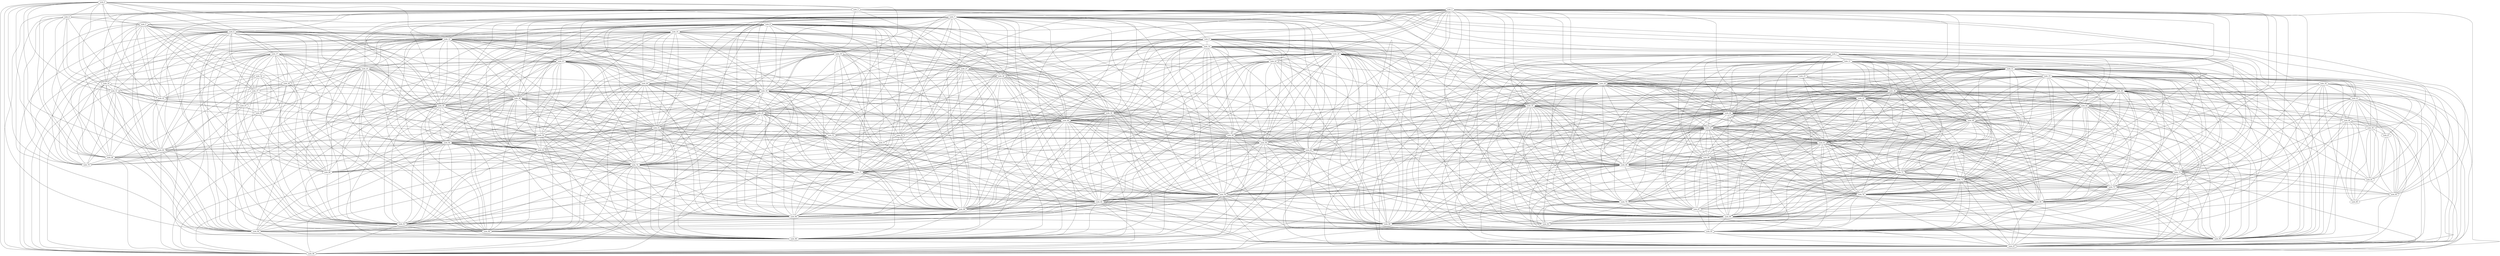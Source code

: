 graph gen_geografico_100 {
  nodo_0;
  nodo_1;
  nodo_2;
  nodo_3;
  nodo_4;
  nodo_5;
  nodo_6;
  nodo_7;
  nodo_8;
  nodo_9;
  nodo_10;
  nodo_11;
  nodo_12;
  nodo_13;
  nodo_14;
  nodo_15;
  nodo_16;
  nodo_17;
  nodo_18;
  nodo_19;
  nodo_20;
  nodo_21;
  nodo_22;
  nodo_23;
  nodo_24;
  nodo_25;
  nodo_26;
  nodo_27;
  nodo_28;
  nodo_29;
  nodo_30;
  nodo_31;
  nodo_32;
  nodo_33;
  nodo_34;
  nodo_35;
  nodo_36;
  nodo_37;
  nodo_38;
  nodo_39;
  nodo_40;
  nodo_41;
  nodo_42;
  nodo_43;
  nodo_44;
  nodo_45;
  nodo_46;
  nodo_47;
  nodo_48;
  nodo_49;
  nodo_50;
  nodo_51;
  nodo_52;
  nodo_53;
  nodo_54;
  nodo_55;
  nodo_56;
  nodo_57;
  nodo_58;
  nodo_59;
  nodo_60;
  nodo_61;
  nodo_62;
  nodo_63;
  nodo_64;
  nodo_65;
  nodo_66;
  nodo_67;
  nodo_68;
  nodo_69;
  nodo_70;
  nodo_71;
  nodo_72;
  nodo_73;
  nodo_74;
  nodo_75;
  nodo_76;
  nodo_77;
  nodo_78;
  nodo_79;
  nodo_80;
  nodo_81;
  nodo_82;
  nodo_83;
  nodo_84;
  nodo_85;
  nodo_86;
  nodo_87;
  nodo_88;
  nodo_89;
  nodo_90;
  nodo_91;
  nodo_92;
  nodo_93;
  nodo_94;
  nodo_95;
  nodo_96;
  nodo_97;
  nodo_98;
  nodo_99;
  nodo_27 -- nodo_55;
  nodo_27 -- nodo_59;
  nodo_27 -- nodo_58;
  nodo_27 -- nodo_57;
  nodo_84 -- nodo_89;
  nodo_49 -- nodo_81;
  nodo_84 -- nodo_87;
  nodo_27 -- nodo_51;
  nodo_49 -- nodo_83;
  nodo_49 -- nodo_84;
  nodo_49 -- nodo_85;
  nodo_8 -- nodo_58;
  nodo_8 -- nodo_59;
  nodo_39 -- nodo_46;
  nodo_84 -- nodo_95;
  nodo_8 -- nodo_56;
  nodo_8 -- nodo_57;
  nodo_84 -- nodo_93;
  nodo_15 -- nodo_75;
  nodo_15 -- nodo_76;
  nodo_8 -- nodo_51;
  nodo_15 -- nodo_71;
  nodo_15 -- nodo_72;
  nodo_15 -- nodo_73;
  nodo_72 -- nodo_99;
  nodo_8 -- nodo_54;
  nodo_8 -- nodo_55;
  nodo_50 -- nodo_83;
  nodo_72 -- nodo_97;
  nodo_50 -- nodo_81;
  nodo_72 -- nodo_95;
  nodo_49 -- nodo_75;
  nodo_27 -- nodo_65;
  nodo_50 -- nodo_85;
  nodo_49 -- nodo_72;
  nodo_15 -- nodo_89;
  nodo_17 -- nodo_25;
  nodo_37 -- nodo_96;
  nodo_17 -- nodo_21;
  nodo_8 -- nodo_62;
  nodo_15 -- nodo_83;
  nodo_15 -- nodo_84;
  nodo_25 -- nodo_98;
  nodo_25 -- nodo_96;
  nodo_49 -- nodo_67;
  nodo_62 -- nodo_80;
  nodo_15 -- nodo_49;
  nodo_25 -- nodo_91;
  nodo_62 -- nodo_74;
  nodo_62 -- nodo_77;
  nodo_15 -- nodo_52;
  nodo_27 -- nodo_29;
  nodo_37 -- nodo_80;
  nodo_27 -- nodo_28;
  nodo_8 -- nodo_77;
  nodo_8 -- nodo_74;
  nodo_8 -- nodo_91;
  nodo_62 -- nodo_91;
  nodo_49 -- nodo_50;
  nodo_84 -- nodo_97;
  nodo_62 -- nodo_86;
  nodo_15 -- nodo_69;
  nodo_62 -- nodo_88;
  nodo_15 -- nodo_63;
  nodo_15 -- nodo_66;
  nodo_15 -- nodo_61;
  nodo_8 -- nodo_82;
  nodo_27 -- nodo_39;
  nodo_8 -- nodo_88;
  nodo_37 -- nodo_70;
  nodo_8 -- nodo_86;
  nodo_74 -- nodo_86;
  nodo_74 -- nodo_88;
  nodo_25 -- nodo_74;
  nodo_52 -- nodo_59;
  nodo_52 -- nodo_58;
  nodo_13 -- nodo_97;
  nodo_62 -- nodo_96;
  nodo_13 -- nodo_95;
  nodo_62 -- nodo_98;
  nodo_15 -- nodo_30;
  nodo_15 -- nodo_33;
  nodo_74 -- nodo_91;
  nodo_8 -- nodo_98;
  nodo_13 -- nodo_93;
  nodo_37 -- nodo_60;
  nodo_52 -- nodo_63;
  nodo_74 -- nodo_94;
  nodo_8 -- nodo_96;
  nodo_52 -- nodo_61;
  nodo_74 -- nodo_96;
  nodo_52 -- nodo_66;
  nodo_52 -- nodo_65;
  nodo_74 -- nodo_77;
  nodo_74 -- nodo_78;
  nodo_52 -- nodo_69;
  nodo_25 -- nodo_80;
  nodo_15 -- nodo_48;
  nodo_37 -- nodo_54;
  nodo_15 -- nodo_41;
  nodo_15 -- nodo_42;
  nodo_15 -- nodo_44;
  nodo_74 -- nodo_80;
  nodo_74 -- nodo_82;
  nodo_96 -- nodo_98;
  nodo_52 -- nodo_73;
  nodo_52 -- nodo_72;
  nodo_52 -- nodo_71;
  nodo_52 -- nodo_78;
  nodo_25 -- nodo_54;
  nodo_25 -- nodo_51;
  nodo_52 -- nodo_76;
  nodo_47 -- nodo_80;
  nodo_52 -- nodo_75;
  nodo_25 -- nodo_56;
  nodo_52 -- nodo_79;
  nodo_37 -- nodo_38;
  nodo_13 -- nodo_69;
  nodo_86 -- nodo_88;
  nodo_13 -- nodo_75;
  nodo_13 -- nodo_73;
  nodo_13 -- nodo_72;
  nodo_37 -- nodo_43;
  nodo_86 -- nodo_91;
  nodo_13 -- nodo_76;
  nodo_37 -- nodo_47;
  nodo_86 -- nodo_90;
  nodo_13 -- nodo_71;
  nodo_52 -- nodo_84;
  nodo_52 -- nodo_82;
  nodo_52 -- nodo_89;
  nodo_74 -- nodo_98;
  nodo_25 -- nodo_62;
  nodo_47 -- nodo_70;
  nodo_52 -- nodo_87;
  nodo_74 -- nodo_99;
  nodo_1 -- nodo_13;
  nodo_64 -- nodo_70;
  nodo_25 -- nodo_60;
  nodo_64 -- nodo_74;
  nodo_15 -- nodo_18;
  nodo_15 -- nodo_24;
  nodo_64 -- nodo_68;
  nodo_13 -- nodo_84;
  nodo_15 -- nodo_26;
  nodo_13 -- nodo_89;
  nodo_13 -- nodo_87;
  nodo_1 -- nodo_11;
  nodo_52 -- nodo_90;
  nodo_35 -- nodo_90;
  nodo_52 -- nodo_95;
  nodo_35 -- nodo_92;
  nodo_35 -- nodo_93;
  nodo_52 -- nodo_93;
  nodo_30 -- nodo_69;
  nodo_69 -- nodo_93;
  nodo_29 -- nodo_77;
  nodo_30 -- nodo_65;
  nodo_1 -- nodo_24;
  nodo_30 -- nodo_66;
  nodo_69 -- nodo_90;
  nodo_69 -- nodo_99;
  nodo_42 -- nodo_52;
  nodo_42 -- nodo_53;
  nodo_29 -- nodo_74;
  nodo_69 -- nodo_97;
  nodo_19 -- nodo_39;
  nodo_42 -- nodo_48;
  nodo_42 -- nodo_49;
  nodo_42 -- nodo_44;
  nodo_1 -- nodo_23;
  nodo_30 -- nodo_71;
  nodo_17 -- nodo_96;
  nodo_30 -- nodo_73;
  nodo_17 -- nodo_91;
  nodo_29 -- nodo_88;
  nodo_1 -- nodo_35;
  nodo_20 -- nodo_30;
  nodo_29 -- nodo_86;
  nodo_20 -- nodo_28;
  nodo_20 -- nodo_24;
  nodo_40 -- nodo_96;
  nodo_20 -- nodo_22;
  nodo_40 -- nodo_98;
  nodo_40 -- nodo_99;
  nodo_30 -- nodo_61;
  nodo_59 -- nodo_69;
  nodo_1 -- nodo_33;
  nodo_30 -- nodo_63;
  nodo_1 -- nodo_30;
  nodo_59 -- nodo_65;
  nodo_29 -- nodo_57;
  nodo_29 -- nodo_56;
  nodo_29 -- nodo_55;
  nodo_30 -- nodo_48;
  nodo_1 -- nodo_48;
  nodo_30 -- nodo_42;
  nodo_30 -- nodo_44;
  nodo_82 -- nodo_88;
  nodo_40 -- nodo_94;
  nodo_82 -- nodo_89;
  nodo_29 -- nodo_54;
  nodo_82 -- nodo_86;
  nodo_29 -- nodo_51;
  nodo_40 -- nodo_91;
  nodo_82 -- nodo_91;
  nodo_82 -- nodo_90;
  nodo_82 -- nodo_93;
  nodo_1 -- nodo_44;
  nodo_30 -- nodo_52;
  nodo_59 -- nodo_78;
  nodo_59 -- nodo_77;
  nodo_17 -- nodo_70;
  nodo_30 -- nodo_35;
  nodo_30 -- nodo_33;
  nodo_40 -- nodo_82;
  nodo_60 -- nodo_70;
  nodo_29 -- nodo_62;
  nodo_40 -- nodo_80;
  nodo_19 -- nodo_28;
  nodo_40 -- nodo_78;
  nodo_19 -- nodo_27;
  nodo_39 -- nodo_98;
  nodo_19 -- nodo_29;
  nodo_59 -- nodo_82;
  nodo_40 -- nodo_74;
  nodo_40 -- nodo_77;
  nodo_39 -- nodo_90;
  nodo_59 -- nodo_89;
  nodo_19 -- nodo_21;
  nodo_17 -- nodo_80;
  nodo_59 -- nodo_88;
  nodo_59 -- nodo_86;
  nodo_27 -- nodo_98;
  nodo_29 -- nodo_34;
  nodo_29 -- nodo_39;
  nodo_29 -- nodo_38;
  nodo_60 -- nodo_80;
  nodo_40 -- nodo_68;
  nodo_39 -- nodo_88;
  nodo_59 -- nodo_93;
  nodo_17 -- nodo_54;
  nodo_59 -- nodo_90;
  nodo_40 -- nodo_64;
  nodo_17 -- nodo_56;
  nodo_1 -- nodo_66;
  nodo_39 -- nodo_82;
  nodo_1 -- nodo_63;
  nodo_59 -- nodo_98;
  nodo_39 -- nodo_86;
  nodo_1 -- nodo_79;
  nodo_82 -- nodo_99;
  nodo_3 -- nodo_16;
  nodo_82 -- nodo_98;
  nodo_40 -- nodo_62;
  nodo_82 -- nodo_94;
  nodo_82 -- nodo_97;
  nodo_39 -- nodo_78;
  nodo_40 -- nodo_56;
  nodo_39 -- nodo_77;
  nodo_40 -- nodo_53;
  nodo_40 -- nodo_54;
  nodo_17 -- nodo_68;
  nodo_1 -- nodo_76;
  nodo_17 -- nodo_64;
  nodo_39 -- nodo_74;
  nodo_1 -- nodo_73;
  nodo_1 -- nodo_71;
  nodo_17 -- nodo_60;
  nodo_50 -- nodo_53;
  nodo_72 -- nodo_83;
  nodo_27 -- nodo_77;
  nodo_72 -- nodo_81;
  nodo_3 -- nodo_26;
  nodo_40 -- nodo_51;
  nodo_17 -- nodo_36;
  nodo_40 -- nodo_45;
  nodo_17 -- nodo_37;
  nodo_40 -- nodo_46;
  nodo_17 -- nodo_38;
  nodo_39 -- nodo_65;
  nodo_60 -- nodo_96;
  nodo_17 -- nodo_32;
  nodo_15 -- nodo_97;
  nodo_1 -- nodo_89;
  nodo_15 -- nodo_93;
  nodo_1 -- nodo_87;
  nodo_72 -- nodo_78;
  nodo_15 -- nodo_95;
  nodo_17 -- nodo_31;
  nodo_72 -- nodo_76;
  nodo_1 -- nodo_84;
  nodo_72 -- nodo_75;
  nodo_72 -- nodo_73;
  nodo_49 -- nodo_97;
  nodo_72 -- nodo_94;
  nodo_27 -- nodo_88;
  nodo_72 -- nodo_93;
  nodo_27 -- nodo_86;
  nodo_50 -- nodo_67;
  nodo_49 -- nodo_95;
  nodo_1 -- nodo_92;
  nodo_17 -- nodo_47;
  nodo_3 -- nodo_31;
  nodo_39 -- nodo_55;
  nodo_17 -- nodo_43;
  nodo_39 -- nodo_58;
  nodo_39 -- nodo_59;
  nodo_94 -- nodo_99;
  nodo_17 -- nodo_40;
  nodo_1 -- nodo_95;
  nodo_50 -- nodo_72;
  nodo_94 -- nodo_97;
  nodo_39 -- nodo_51;
  nodo_72 -- nodo_84;
  nodo_21 -- nodo_74;
  nodo_11 -- nodo_23;
  nodo_11 -- nodo_24;
  nodo_3 -- nodo_40;
  nodo_3 -- nodo_41;
  nodo_3 -- nodo_42;
  nodo_3 -- nodo_45;
  nodo_11 -- nodo_33;
  nodo_11 -- nodo_30;
  nodo_33 -- nodo_66;
  nodo_33 -- nodo_63;
  nodo_33 -- nodo_61;
  nodo_21 -- nodo_80;
  nodo_33 -- nodo_48;
  nodo_67 -- nodo_81;
  nodo_89 -- nodo_90;
  nodo_21 -- nodo_86;
  nodo_89 -- nodo_92;
  nodo_67 -- nodo_85;
  nodo_89 -- nodo_93;
  nodo_67 -- nodo_83;
  nodo_89 -- nodo_95;
  nodo_89 -- nodo_97;
  nodo_7 -- nodo_8;
  nodo_7 -- nodo_9;
  nodo_3 -- nodo_53;
  nodo_11 -- nodo_44;
  nodo_11 -- nodo_42;
  nodo_21 -- nodo_77;
  nodo_33 -- nodo_52;
  nodo_3 -- nodo_50;
  nodo_21 -- nodo_51;
  nodo_33 -- nodo_35;
  nodo_21 -- nodo_54;
  nodo_31 -- nodo_99;
  nodo_3 -- nodo_64;
  nodo_3 -- nodo_68;
  nodo_3 -- nodo_69;
  nodo_33 -- nodo_44;
  nodo_21 -- nodo_45;
  nodo_21 -- nodo_46;
  nodo_33 -- nodo_42;
  nodo_79 -- nodo_89;
  nodo_79 -- nodo_87;
  nodo_21 -- nodo_62;
  nodo_5 -- nodo_17;
  nodo_11 -- nodo_15;
  nodo_11 -- nodo_13;
  nodo_43 -- nodo_70;
  nodo_5 -- nodo_12;
  nodo_3 -- nodo_78;
  nodo_5 -- nodo_16;
  nodo_43 -- nodo_68;
  nodo_90 -- nodo_93;
  nodo_21 -- nodo_56;
  nodo_31 -- nodo_94;
  nodo_3 -- nodo_72;
  nodo_43 -- nodo_64;
  nodo_43 -- nodo_60;
  nodo_80 -- nodo_91;
  nodo_21 -- nodo_25;
  nodo_3 -- nodo_81;
  nodo_3 -- nodo_83;
  nodo_21 -- nodo_29;
  nodo_21 -- nodo_40;
  nodo_31 -- nodo_68;
  nodo_5 -- nodo_6;
  nodo_5 -- nodo_32;
  nodo_5 -- nodo_31;
  nodo_3 -- nodo_97;
  nodo_3 -- nodo_99;
  nodo_5 -- nodo_36;
  nodo_79 -- nodo_92;
  nodo_79 -- nodo_93;
  nodo_43 -- nodo_47;
  nodo_79 -- nodo_90;
  nodo_5 -- nodo_37;
  nodo_57 -- nodo_88;
  nodo_21 -- nodo_34;
  nodo_21 -- nodo_36;
  nodo_31 -- nodo_70;
  nodo_21 -- nodo_38;
  nodo_57 -- nodo_86;
  nodo_3 -- nodo_94;
  nodo_69 -- nodo_71;
  nodo_69 -- nodo_72;
  nodo_69 -- nodo_78;
  nodo_69 -- nodo_73;
  nodo_69 -- nodo_75;
  nodo_69 -- nodo_76;
  nodo_5 -- nodo_43;
  nodo_5 -- nodo_47;
  nodo_41 -- nodo_97;
  nodo_41 -- nodo_99;
  nodo_18 -- nodo_85;
  nodo_31 -- nodo_64;
  nodo_18 -- nodo_81;
  nodo_18 -- nodo_83;
  nodo_5 -- nodo_40;
  nodo_69 -- nodo_82;
  nodo_31 -- nodo_45;
  nodo_31 -- nodo_43;
  nodo_80 -- nodo_96;
  nodo_69 -- nodo_89;
  nodo_41 -- nodo_95;
  nodo_69 -- nodo_84;
  nodo_18 -- nodo_95;
  nodo_31 -- nodo_53;
  nodo_53 -- nodo_68;
  nodo_25 -- nodo_32;
  nodo_47 -- nodo_60;
  nodo_25 -- nodo_36;
  nodo_53 -- nodo_69;
  nodo_13 -- nodo_48;
  nodo_47 -- nodo_64;
  nodo_23 -- nodo_92;
  nodo_5 -- nodo_64;
  nodo_13 -- nodo_52;
  nodo_35 -- nodo_84;
  nodo_35 -- nodo_87;
  nodo_5 -- nodo_68;
  nodo_35 -- nodo_89;
  nodo_25 -- nodo_29;
  nodo_5 -- nodo_60;
  nodo_53 -- nodo_74;
  nodo_35 -- nodo_82;
  nodo_53 -- nodo_72;
  nodo_53 -- nodo_78;
  nodo_25 -- nodo_40;
  nodo_75 -- nodo_89;
  nodo_25 -- nodo_47;
  nodo_3 -- nodo_4;
  nodo_35 -- nodo_69;
  nodo_3 -- nodo_5;
  nodo_3 -- nodo_6;
  nodo_7 -- nodo_19;
  nodo_7 -- nodo_14;
  nodo_13 -- nodo_63;
  nodo_35 -- nodo_73;
  nodo_7 -- nodo_12;
  nodo_13 -- nodo_61;
  nodo_35 -- nodo_76;
  nodo_13 -- nodo_66;
  nodo_35 -- nodo_79;
  nodo_53 -- nodo_81;
  nodo_5 -- nodo_70;
  nodo_25 -- nodo_37;
  nodo_25 -- nodo_38;
  nodo_75 -- nodo_93;
  nodo_7 -- nodo_10;
  nodo_75 -- nodo_95;
  nodo_35 -- nodo_71;
  nodo_53 -- nodo_83;
  nodo_75 -- nodo_97;
  nodo_23 -- nodo_71;
  nodo_23 -- nodo_76;
  nodo_35 -- nodo_58;
  nodo_35 -- nodo_59;
  nodo_11 -- nodo_89;
  nodo_13 -- nodo_26;
  nodo_35 -- nodo_61;
  nodo_11 -- nodo_95;
  nodo_13 -- nodo_30;
  nodo_65 -- nodo_69;
  nodo_7 -- nodo_22;
  nodo_11 -- nodo_92;
  nodo_65 -- nodo_66;
  nodo_11 -- nodo_93;
  nodo_7 -- nodo_28;
  nodo_13 -- nodo_35;
  nodo_35 -- nodo_65;
  nodo_7 -- nodo_29;
  nodo_35 -- nodo_66;
  nodo_13 -- nodo_33;
  nodo_7 -- nodo_27;
  nodo_11 -- nodo_97;
  nodo_7 -- nodo_20;
  nodo_53 -- nodo_97;
  nodo_7 -- nodo_21;
  nodo_53 -- nodo_94;
  nodo_45 -- nodo_91;
  nodo_53 -- nodo_99;
  nodo_23 -- nodo_87;
  nodo_45 -- nodo_99;
  nodo_65 -- nodo_82;
  nodo_35 -- nodo_48;
  nodo_45 -- nodo_97;
  nodo_45 -- nodo_98;
  nodo_65 -- nodo_86;
  nodo_45 -- nodo_96;
  nodo_87 -- nodo_89;
  nodo_45 -- nodo_94;
  nodo_13 -- nodo_42;
  nodo_13 -- nodo_41;
  nodo_35 -- nodo_52;
  nodo_65 -- nodo_77;
  nodo_7 -- nodo_34;
  nodo_65 -- nodo_78;
  nodo_87 -- nodo_95;
  nodo_7 -- nodo_39;
  nodo_87 -- nodo_93;
  nodo_13 -- nodo_44;
  nodo_87 -- nodo_92;
  nodo_7 -- nodo_38;
  nodo_23 -- nodo_79;
  nodo_5 -- nodo_94;
  nodo_77 -- nodo_78;
  nodo_65 -- nodo_90;
  nodo_65 -- nodo_93;
  nodo_45 -- nodo_86;
  nodo_35 -- nodo_39;
  nodo_65 -- nodo_98;
  nodo_45 -- nodo_82;
  nodo_7 -- nodo_46;
  nodo_11 -- nodo_73;
  nodo_65 -- nodo_88;
  nodo_7 -- nodo_45;
  nodo_11 -- nodo_71;
  nodo_65 -- nodo_89;
  nodo_11 -- nodo_76;
  nodo_35 -- nodo_44;
  nodo_11 -- nodo_75;
  nodo_35 -- nodo_46;
  nodo_77 -- nodo_82;
  nodo_23 -- nodo_48;
  nodo_77 -- nodo_86;
  nodo_7 -- nodo_40;
  nodo_77 -- nodo_88;
  nodo_23 -- nodo_63;
  nodo_55 -- nodo_57;
  nodo_23 -- nodo_66;
  nodo_33 -- nodo_89;
  nodo_45 -- nodo_77;
  nodo_45 -- nodo_78;
  nodo_13 -- nodo_15;
  nodo_11 -- nodo_79;
  nodo_45 -- nodo_74;
  nodo_45 -- nodo_72;
  nodo_7 -- nodo_58;
  nodo_11 -- nodo_84;
  nodo_7 -- nodo_55;
  nodo_7 -- nodo_56;
  nodo_11 -- nodo_87;
  nodo_13 -- nodo_24;
  nodo_7 -- nodo_59;
  nodo_45 -- nodo_68;
  nodo_45 -- nodo_69;
  nodo_33 -- nodo_97;
  nodo_33 -- nodo_95;
  nodo_7 -- nodo_51;
  nodo_33 -- nodo_93;
  nodo_33 -- nodo_92;
  nodo_21 -- nodo_91;
  nodo_23 -- nodo_30;
  nodo_21 -- nodo_96;
  nodo_33 -- nodo_79;
  nodo_21 -- nodo_98;
  nodo_23 -- nodo_33;
  nodo_11 -- nodo_48;
  nodo_45 -- nodo_64;
  nodo_7 -- nodo_69;
  nodo_11 -- nodo_52;
  nodo_45 -- nodo_58;
  nodo_21 -- nodo_88;
  nodo_23 -- nodo_24;
  nodo_33 -- nodo_87;
  nodo_33 -- nodo_84;
  nodo_7 -- nodo_65;
  nodo_7 -- nodo_62;
  nodo_33 -- nodo_69;
  nodo_45 -- nodo_56;
  nodo_45 -- nodo_53;
  nodo_11 -- nodo_61;
  nodo_7 -- nodo_77;
  nodo_9 -- nodo_14;
  nodo_7 -- nodo_78;
  nodo_11 -- nodo_66;
  nodo_11 -- nodo_63;
  nodo_45 -- nodo_46;
  nodo_77 -- nodo_91;
  nodo_77 -- nodo_90;
  nodo_33 -- nodo_76;
  nodo_55 -- nodo_86;
  nodo_33 -- nodo_75;
  nodo_55 -- nodo_88;
  nodo_33 -- nodo_73;
  nodo_77 -- nodo_96;
  nodo_33 -- nodo_71;
  nodo_7 -- nodo_74;
  nodo_77 -- nodo_98;
  nodo_7 -- nodo_90;
  nodo_61 -- nodo_90;
  nodo_26 -- nodo_83;
  nodo_26 -- nodo_84;
  nodo_26 -- nodo_81;
  nodo_61 -- nodo_93;
  nodo_9 -- nodo_27;
  nodo_61 -- nodo_84;
  nodo_7 -- nodo_88;
  nodo_9 -- nodo_24;
  nodo_38 -- nodo_77;
  nodo_61 -- nodo_87;
  nodo_16 -- nodo_43;
  nodo_61 -- nodo_89;
  nodo_9 -- nodo_28;
  nodo_7 -- nodo_82;
  nodo_7 -- nodo_86;
  nodo_9 -- nodo_22;
  nodo_95 -- nodo_97;
  nodo_38 -- nodo_74;
  nodo_9 -- nodo_20;
  nodo_51 -- nodo_54;
  nodo_73 -- nodo_84;
  nodo_26 -- nodo_99;
  nodo_28 -- nodo_34;
  nodo_51 -- nodo_55;
  nodo_26 -- nodo_97;
  nodo_28 -- nodo_39;
  nodo_51 -- nodo_56;
  nodo_51 -- nodo_57;
  nodo_26 -- nodo_94;
  nodo_26 -- nodo_95;
  nodo_26 -- nodo_93;
  nodo_61 -- nodo_95;
  nodo_61 -- nodo_97;
  nodo_9 -- nodo_35;
  nodo_16 -- nodo_53;
  nodo_61 -- nodo_99;
  nodo_9 -- nodo_39;
  nodo_16 -- nodo_50;
  nodo_7 -- nodo_91;
  nodo_73 -- nodo_79;
  nodo_28 -- nodo_29;
  nodo_73 -- nodo_78;
  nodo_9 -- nodo_34;
  nodo_7 -- nodo_98;
  nodo_51 -- nodo_62;
  nodo_73 -- nodo_76;
  nodo_73 -- nodo_75;
  nodo_38 -- nodo_62;
  nodo_48 -- nodo_95;
  nodo_73 -- nodo_95;
  nodo_26 -- nodo_63;
  nodo_48 -- nodo_93;
  nodo_73 -- nodo_93;
  nodo_48 -- nodo_92;
  nodo_73 -- nodo_92;
  nodo_26 -- nodo_69;
  nodo_26 -- nodo_61;
  nodo_48 -- nodo_97;
  nodo_38 -- nodo_54;
  nodo_14 -- nodo_86;
  nodo_38 -- nodo_56;
  nodo_9 -- nodo_46;
  nodo_14 -- nodo_89;
  nodo_14 -- nodo_88;
  nodo_73 -- nodo_89;
  nodo_14 -- nodo_82;
  nodo_73 -- nodo_87;
  nodo_38 -- nodo_51;
  nodo_26 -- nodo_76;
  nodo_48 -- nodo_84;
  nodo_51 -- nodo_77;
  nodo_51 -- nodo_74;
  nodo_26 -- nodo_75;
  nodo_26 -- nodo_78;
  nodo_48 -- nodo_89;
  nodo_26 -- nodo_72;
  nodo_26 -- nodo_73;
  nodo_48 -- nodo_87;
  nodo_26 -- nodo_71;
  nodo_14 -- nodo_98;
  nodo_9 -- nodo_59;
  nodo_14 -- nodo_97;
  nodo_9 -- nodo_58;
  nodo_38 -- nodo_45;
  nodo_16 -- nodo_31;
  nodo_38 -- nodo_46;
  nodo_14 -- nodo_99;
  nodo_14 -- nodo_90;
  nodo_51 -- nodo_80;
  nodo_14 -- nodo_94;
  nodo_9 -- nodo_55;
  nodo_14 -- nodo_93;
  nodo_73 -- nodo_97;
  nodo_14 -- nodo_91;
  nodo_38 -- nodo_40;
  nodo_48 -- nodo_73;
  nodo_26 -- nodo_44;
  nodo_48 -- nodo_72;
  nodo_51 -- nodo_88;
  nodo_0 -- nodo_17;
  nodo_26 -- nodo_41;
  nodo_48 -- nodo_71;
  nodo_0 -- nodo_16;
  nodo_26 -- nodo_42;
  nodo_51 -- nodo_86;
  nodo_26 -- nodo_48;
  nodo_0 -- nodo_12;
  nodo_48 -- nodo_79;
  nodo_14 -- nodo_59;
  nodo_63 -- nodo_72;
  nodo_48 -- nodo_76;
  nodo_63 -- nodo_71;
  nodo_48 -- nodo_75;
  nodo_63 -- nodo_73;
  nodo_14 -- nodo_65;
  nodo_36 -- nodo_96;
  nodo_63 -- nodo_66;
  nodo_14 -- nodo_69;
  nodo_63 -- nodo_69;
  nodo_51 -- nodo_91;
  nodo_14 -- nodo_61;
  nodo_36 -- nodo_91;
  nodo_9 -- nodo_65;
  nodo_51 -- nodo_98;
  nodo_48 -- nodo_61;
  nodo_26 -- nodo_52;
  nodo_51 -- nodo_96;
  nodo_26 -- nodo_53;
  nodo_48 -- nodo_69;
  nodo_48 -- nodo_66;
  nodo_48 -- nodo_63;
  nodo_63 -- nodo_84;
  nodo_63 -- nodo_76;
  nodo_63 -- nodo_75;
  nodo_14 -- nodo_74;
  nodo_63 -- nodo_79;
  nodo_14 -- nodo_78;
  nodo_14 -- nodo_77;
  nodo_26 -- nodo_49;
  nodo_14 -- nodo_72;
  nodo_36 -- nodo_80;
  nodo_9 -- nodo_77;
  nodo_24 -- nodo_84;
  nodo_75 -- nodo_76;
  nodo_75 -- nodo_78;
  nodo_24 -- nodo_87;
  nodo_9 -- nodo_90;
  nodo_24 -- nodo_89;
  nodo_14 -- nodo_39;
  nodo_63 -- nodo_92;
  nodo_63 -- nodo_93;
  nodo_24 -- nodo_82;
  nodo_48 -- nodo_52;
  nodo_63 -- nodo_95;
  nodo_63 -- nodo_87;
  nodo_63 -- nodo_89;
  nodo_14 -- nodo_40;
  nodo_14 -- nodo_46;
  nodo_14 -- nodo_45;
  nodo_14 -- nodo_44;
  nodo_0 -- nodo_31;
  nodo_9 -- nodo_82;
  nodo_9 -- nodo_89;
  nodo_75 -- nodo_83;
  nodo_97 -- nodo_99;
  nodo_9 -- nodo_88;
  nodo_36 -- nodo_70;
  nodo_75 -- nodo_84;
  nodo_9 -- nodo_86;
  nodo_24 -- nodo_95;
  nodo_26 -- nodo_33;
  nodo_53 -- nodo_56;
  nodo_24 -- nodo_97;
  nodo_0 -- nodo_45;
  nodo_24 -- nodo_90;
  nodo_24 -- nodo_93;
  nodo_24 -- nodo_92;
  nodo_14 -- nodo_53;
  nodo_63 -- nodo_97;
  nodo_14 -- nodo_52;
  nodo_14 -- nodo_58;
  nodo_14 -- nodo_56;
  nodo_0 -- nodo_43;
  nodo_0 -- nodo_40;
  nodo_53 -- nodo_64;
  nodo_9 -- nodo_98;
  nodo_36 -- nodo_60;
  nodo_41 -- nodo_83;
  nodo_41 -- nodo_84;
  nodo_41 -- nodo_85;
  nodo_41 -- nodo_81;
  nodo_58 -- nodo_82;
  nodo_18 -- nodo_67;
  nodo_41 -- nodo_75;
  nodo_58 -- nodo_89;
  nodo_58 -- nodo_88;
  nodo_0 -- nodo_53;
  nodo_31 -- nodo_40;
  nodo_58 -- nodo_86;
  nodo_0 -- nodo_68;
  nodo_41 -- nodo_72;
  nodo_81 -- nodo_83;
  nodo_81 -- nodo_85;
  nodo_58 -- nodo_93;
  nodo_58 -- nodo_90;
  nodo_41 -- nodo_67;
  nodo_0 -- nodo_64;
  nodo_18 -- nodo_75;
  nodo_18 -- nodo_72;
  nodo_58 -- nodo_98;
  nodo_28 -- nodo_88;
  nodo_2 -- nodo_14;
  nodo_28 -- nodo_82;
  nodo_28 -- nodo_86;
  nodo_18 -- nodo_49;
  nodo_41 -- nodo_53;
  nodo_2 -- nodo_13;
  nodo_18 -- nodo_41;
  nodo_93 -- nodo_97;
  nodo_93 -- nodo_95;
  nodo_18 -- nodo_42;
  nodo_93 -- nodo_99;
  nodo_0 -- nodo_70;
  nodo_28 -- nodo_98;
  nodo_41 -- nodo_50;
  nodo_28 -- nodo_90;
  nodo_2 -- nodo_20;
  nodo_41 -- nodo_49;
  nodo_41 -- nodo_42;
  nodo_2 -- nodo_22;
  nodo_2 -- nodo_24;
  nodo_71 -- nodo_79;
  nodo_71 -- nodo_76;
  nodo_71 -- nodo_75;
  nodo_18 -- nodo_50;
  nodo_71 -- nodo_73;
  nodo_71 -- nodo_92;
  nodo_71 -- nodo_93;
  nodo_28 -- nodo_65;
  nodo_2 -- nodo_39;
  nodo_18 -- nodo_26;
  nodo_2 -- nodo_30;
  nodo_2 -- nodo_33;
  nodo_2 -- nodo_34;
  nodo_2 -- nodo_35;
  nodo_0 -- nodo_99;
  nodo_71 -- nodo_89;
  nodo_71 -- nodo_87;
  nodo_0 -- nodo_94;
  nodo_16 -- nodo_81;
  nodo_71 -- nodo_84;
  nodo_28 -- nodo_77;
  nodo_2 -- nodo_44;
  nodo_16 -- nodo_99;
  nodo_2 -- nodo_46;
  nodo_16 -- nodo_94;
  nodo_71 -- nodo_97;
  nodo_71 -- nodo_95;
  nodo_28 -- nodo_46;
  nodo_2 -- nodo_58;
  nodo_2 -- nodo_59;
  nodo_61 -- nodo_71;
  nodo_61 -- nodo_72;
  nodo_83 -- nodo_97;
  nodo_16 -- nodo_68;
  nodo_38 -- nodo_98;
  nodo_61 -- nodo_63;
  nodo_2 -- nodo_52;
  nodo_61 -- nodo_65;
  nodo_16 -- nodo_64;
  nodo_61 -- nodo_66;
  nodo_61 -- nodo_69;
  nodo_38 -- nodo_91;
  nodo_38 -- nodo_94;
  nodo_38 -- nodo_96;
  nodo_28 -- nodo_57;
  nodo_28 -- nodo_55;
  nodo_28 -- nodo_59;
  nodo_28 -- nodo_58;
  nodo_2 -- nodo_69;
  nodo_83 -- nodo_85;
  nodo_28 -- nodo_51;
  nodo_61 -- nodo_82;
  nodo_2 -- nodo_61;
  nodo_61 -- nodo_73;
  nodo_38 -- nodo_86;
  nodo_61 -- nodo_75;
  nodo_38 -- nodo_88;
  nodo_61 -- nodo_76;
  nodo_2 -- nodo_65;
  nodo_2 -- nodo_66;
  nodo_61 -- nodo_78;
  nodo_61 -- nodo_79;
  nodo_38 -- nodo_80;
  nodo_16 -- nodo_70;
  nodo_10 -- nodo_56;
  nodo_44 -- nodo_75;
  nodo_4 -- nodo_16;
  nodo_44 -- nodo_76;
  nodo_44 -- nodo_71;
  nodo_44 -- nodo_73;
  nodo_44 -- nodo_72;
  nodo_2 -- nodo_73;
  nodo_2 -- nodo_76;
  nodo_2 -- nodo_77;
  nodo_10 -- nodo_62;
  nodo_2 -- nodo_78;
  nodo_2 -- nodo_79;
  nodo_44 -- nodo_69;
  nodo_78 -- nodo_91;
  nodo_56 -- nodo_64;
  nodo_78 -- nodo_94;
  nodo_22 -- nodo_35;
  nodo_78 -- nodo_93;
  nodo_78 -- nodo_98;
  nodo_22 -- nodo_39;
  nodo_78 -- nodo_97;
  nodo_56 -- nodo_62;
  nodo_78 -- nodo_99;
  nodo_56 -- nodo_68;
  nodo_44 -- nodo_63;
  nodo_44 -- nodo_66;
  nodo_44 -- nodo_65;
  nodo_44 -- nodo_61;
  nodo_2 -- nodo_86;
  nodo_10 -- nodo_74;
  nodo_2 -- nodo_88;
  nodo_2 -- nodo_89;
  nodo_44 -- nodo_59;
  nodo_44 -- nodo_58;
  nodo_78 -- nodo_82;
  nodo_56 -- nodo_77;
  nodo_56 -- nodo_78;
  nodo_78 -- nodo_86;
  nodo_32 -- nodo_80;
  nodo_78 -- nodo_89;
  nodo_2 -- nodo_82;
  nodo_56 -- nodo_74;
  nodo_10 -- nodo_34;
  nodo_20 -- nodo_86;
  nodo_44 -- nodo_52;
  nodo_10 -- nodo_38;
  nodo_20 -- nodo_82;
  nodo_10 -- nodo_39;
  nodo_4 -- nodo_31;
  nodo_56 -- nodo_80;
  nodo_2 -- nodo_97;
  nodo_44 -- nodo_46;
  nodo_10 -- nodo_40;
  nodo_20 -- nodo_78;
  nodo_20 -- nodo_77;
  nodo_44 -- nodo_48;
  nodo_56 -- nodo_86;
  nodo_56 -- nodo_88;
  nodo_19 -- nodo_98;
  nodo_2 -- nodo_90;
  nodo_56 -- nodo_82;
  nodo_2 -- nodo_93;
  nodo_32 -- nodo_70;
  nodo_68 -- nodo_70;
  nodo_68 -- nodo_74;
  nodo_10 -- nodo_46;
  nodo_20 -- nodo_93;
  nodo_20 -- nodo_90;
  nodo_56 -- nodo_91;
  nodo_4 -- nodo_43;
  nodo_10 -- nodo_51;
  nodo_20 -- nodo_89;
  nodo_42 -- nodo_99;
  nodo_10 -- nodo_54;
  nodo_20 -- nodo_88;
  nodo_32 -- nodo_64;
  nodo_22 -- nodo_24;
  nodo_56 -- nodo_98;
  nodo_56 -- nodo_99;
  nodo_22 -- nodo_27;
  nodo_32 -- nodo_60;
  nodo_22 -- nodo_28;
  nodo_56 -- nodo_94;
  nodo_56 -- nodo_96;
  nodo_10 -- nodo_19;
  nodo_32 -- nodo_47;
  nodo_10 -- nodo_12;
  nodo_42 -- nodo_95;
  nodo_20 -- nodo_61;
  nodo_42 -- nodo_97;
  nodo_42 -- nodo_93;
  nodo_20 -- nodo_59;
  nodo_20 -- nodo_58;
  nodo_10 -- nodo_21;
  nodo_42 -- nodo_89;
  nodo_91 -- nodo_94;
  nodo_19 -- nodo_77;
  nodo_91 -- nodo_98;
  nodo_91 -- nodo_99;
  nodo_91 -- nodo_96;
  nodo_32 -- nodo_37;
  nodo_30 -- nodo_97;
  nodo_32 -- nodo_36;
  nodo_42 -- nodo_83;
  nodo_42 -- nodo_84;
  nodo_10 -- nodo_25;
  nodo_68 -- nodo_94;
  nodo_10 -- nodo_27;
  nodo_10 -- nodo_29;
  nodo_68 -- nodo_99;
  nodo_10 -- nodo_28;
  nodo_4 -- nodo_64;
  nodo_20 -- nodo_69;
  nodo_4 -- nodo_68;
  nodo_42 -- nodo_76;
  nodo_20 -- nodo_66;
  nodo_42 -- nodo_78;
  nodo_20 -- nodo_65;
  nodo_19 -- nodo_86;
  nodo_32 -- nodo_43;
  nodo_19 -- nodo_88;
  nodo_30 -- nodo_87;
  nodo_58 -- nodo_59;
  nodo_30 -- nodo_89;
  nodo_42 -- nodo_72;
  nodo_42 -- nodo_73;
  nodo_29 -- nodo_91;
  nodo_42 -- nodo_75;
  nodo_29 -- nodo_98;
  nodo_29 -- nodo_96;
  nodo_42 -- nodo_71;
  nodo_20 -- nodo_39;
  nodo_42 -- nodo_69;
  nodo_58 -- nodo_61;
  nodo_6 -- nodo_12;
  nodo_19 -- nodo_57;
  nodo_20 -- nodo_35;
  nodo_20 -- nodo_34;
  nodo_6 -- nodo_17;
  nodo_20 -- nodo_33;
  nodo_6 -- nodo_16;
  nodo_30 -- nodo_93;
  nodo_19 -- nodo_55;
  nodo_58 -- nodo_69;
  nodo_19 -- nodo_54;
  nodo_30 -- nodo_95;
  nodo_30 -- nodo_90;
  nodo_4 -- nodo_70;
  nodo_19 -- nodo_51;
  nodo_30 -- nodo_92;
  nodo_58 -- nodo_65;
  nodo_30 -- nodo_79;
  nodo_30 -- nodo_76;
  nodo_30 -- nodo_75;
  nodo_42 -- nodo_61;
  nodo_20 -- nodo_52;
  nodo_4 -- nodo_5;
  nodo_42 -- nodo_63;
  nodo_4 -- nodo_6;
  nodo_6 -- nodo_21;
  nodo_20 -- nodo_46;
  nodo_6 -- nodo_25;
  nodo_20 -- nodo_44;
  nodo_58 -- nodo_78;
  nodo_58 -- nodo_77;
  nodo_30 -- nodo_84;
  nodo_58 -- nodo_74;
  nodo_19 -- nodo_62;
  nodo_24 -- nodo_61;
  nodo_46 -- nodo_93;
  nodo_52 -- nodo_99;
  nodo_46 -- nodo_90;
  nodo_24 -- nodo_63;
  nodo_46 -- nodo_91;
  nodo_52 -- nodo_97;
  nodo_24 -- nodo_66;
  nodo_24 -- nodo_65;
  nodo_46 -- nodo_98;
  nodo_46 -- nodo_99;
  nodo_46 -- nodo_94;
  nodo_14 -- nodo_20;
  nodo_12 -- nodo_82;
  nodo_6 -- nodo_34;
  nodo_36 -- nodo_54;
  nodo_6 -- nodo_37;
  nodo_6 -- nodo_36;
  nodo_14 -- nodo_24;
  nodo_6 -- nodo_38;
  nodo_24 -- nodo_59;
  nodo_24 -- nodo_58;
  nodo_12 -- nodo_80;
  nodo_6 -- nodo_31;
  nodo_4 -- nodo_94;
  nodo_24 -- nodo_73;
  nodo_46 -- nodo_82;
  nodo_24 -- nodo_75;
  nodo_24 -- nodo_76;
  nodo_24 -- nodo_79;
  nodo_24 -- nodo_78;
  nodo_36 -- nodo_37;
  nodo_46 -- nodo_89;
  nodo_36 -- nodo_38;
  nodo_46 -- nodo_88;
  nodo_64 -- nodo_91;
  nodo_46 -- nodo_86;
  nodo_24 -- nodo_71;
  nodo_64 -- nodo_94;
  nodo_86 -- nodo_98;
  nodo_6 -- nodo_43;
  nodo_12 -- nodo_96;
  nodo_6 -- nodo_45;
  nodo_12 -- nodo_94;
  nodo_36 -- nodo_43;
  nodo_12 -- nodo_99;
  nodo_14 -- nodo_35;
  nodo_14 -- nodo_34;
  nodo_12 -- nodo_98;
  nodo_36 -- nodo_47;
  nodo_24 -- nodo_69;
  nodo_6 -- nodo_40;
  nodo_12 -- nodo_91;
  nodo_76 -- nodo_89;
  nodo_24 -- nodo_42;
  nodo_54 -- nodo_56;
  nodo_24 -- nodo_44;
  nodo_46 -- nodo_78;
  nodo_46 -- nodo_77;
  nodo_46 -- nodo_74;
  nodo_12 -- nodo_62;
  nodo_34 -- nodo_91;
  nodo_6 -- nodo_56;
  nodo_64 -- nodo_99;
  nodo_12 -- nodo_64;
  nodo_46 -- nodo_69;
  nodo_76 -- nodo_92;
  nodo_34 -- nodo_99;
  nodo_34 -- nodo_98;
  nodo_76 -- nodo_93;
  nodo_34 -- nodo_96;
  nodo_76 -- nodo_95;
  nodo_6 -- nodo_53;
  nodo_34 -- nodo_94;
  nodo_54 -- nodo_62;
  nodo_76 -- nodo_97;
  nodo_24 -- nodo_52;
  nodo_76 -- nodo_79;
  nodo_2 -- nodo_7;
  nodo_12 -- nodo_68;
  nodo_46 -- nodo_65;
  nodo_2 -- nodo_9;
  nodo_46 -- nodo_61;
  nodo_12 -- nodo_74;
  nodo_6 -- nodo_68;
  nodo_12 -- nodo_77;
  nodo_12 -- nodo_78;
  nodo_46 -- nodo_58;
  nodo_46 -- nodo_59;
  nodo_24 -- nodo_48;
  nodo_34 -- nodo_88;
  nodo_34 -- nodo_86;
  nodo_76 -- nodo_84;
  nodo_6 -- nodo_64;
  nodo_54 -- nodo_74;
  nodo_76 -- nodo_87;
  nodo_34 -- nodo_82;
  nodo_22 -- nodo_82;
  nodo_54 -- nodo_77;
  nodo_22 -- nodo_86;
  nodo_88 -- nodo_90;
  nodo_22 -- nodo_88;
  nodo_88 -- nodo_91;
  nodo_12 -- nodo_37;
  nodo_46 -- nodo_56;
  nodo_12 -- nodo_38;
  nodo_12 -- nodo_36;
  nodo_46 -- nodo_52;
  nodo_88 -- nodo_98;
  nodo_46 -- nodo_51;
  nodo_12 -- nodo_40;
  nodo_8 -- nodo_12;
  nodo_6 -- nodo_78;
  nodo_8 -- nodo_19;
  nodo_12 -- nodo_45;
  nodo_34 -- nodo_78;
  nodo_34 -- nodo_77;
  nodo_6 -- nodo_70;
  nodo_54 -- nodo_80;
  nodo_8 -- nodo_10;
  nodo_34 -- nodo_74;
  nodo_6 -- nodo_74;
  nodo_24 -- nodo_30;
  nodo_54 -- nodo_88;
  nodo_24 -- nodo_33;
  nodo_34 -- nodo_59;
  nodo_24 -- nodo_35;
  nodo_34 -- nodo_58;
  nodo_66 -- nodo_73;
  nodo_12 -- nodo_46;
  nodo_66 -- nodo_71;
  nodo_66 -- nodo_76;
  nodo_22 -- nodo_90;
  nodo_66 -- nodo_75;
  nodo_8 -- nodo_25;
  nodo_12 -- nodo_51;
  nodo_66 -- nodo_69;
  nodo_8 -- nodo_29;
  nodo_12 -- nodo_56;
  nodo_8 -- nodo_27;
  nodo_12 -- nodo_53;
  nodo_8 -- nodo_28;
  nodo_12 -- nodo_54;
  nodo_6 -- nodo_80;
  nodo_22 -- nodo_89;
  nodo_34 -- nodo_65;
  nodo_54 -- nodo_91;
  nodo_8 -- nodo_21;
  nodo_54 -- nodo_98;
  nodo_34 -- nodo_62;
  nodo_54 -- nodo_96;
  nodo_44 -- nodo_90;
  nodo_22 -- nodo_65;
  nodo_34 -- nodo_46;
  nodo_44 -- nodo_97;
  nodo_10 -- nodo_77;
  nodo_66 -- nodo_84;
  nodo_12 -- nodo_14;
  nodo_44 -- nodo_93;
  nodo_66 -- nodo_87;
  nodo_12 -- nodo_17;
  nodo_44 -- nodo_95;
  nodo_6 -- nodo_99;
  nodo_10 -- nodo_80;
  nodo_8 -- nodo_34;
  nodo_66 -- nodo_79;
  nodo_44 -- nodo_89;
  nodo_8 -- nodo_38;
  nodo_8 -- nodo_39;
  nodo_10 -- nodo_86;
  nodo_12 -- nodo_21;
  nodo_6 -- nodo_91;
  nodo_34 -- nodo_56;
  nodo_22 -- nodo_58;
  nodo_34 -- nodo_54;
  nodo_22 -- nodo_59;
  nodo_6 -- nodo_94;
  nodo_34 -- nodo_51;
  nodo_6 -- nodo_96;
  nodo_34 -- nodo_39;
  nodo_0 -- nodo_3;
  nodo_34 -- nodo_38;
  nodo_66 -- nodo_90;
  nodo_0 -- nodo_4;
  nodo_0 -- nodo_5;
  nodo_0 -- nodo_6;
  nodo_10 -- nodo_88;
  nodo_66 -- nodo_95;
  nodo_66 -- nodo_92;
  nodo_12 -- nodo_25;
  nodo_44 -- nodo_87;
  nodo_66 -- nodo_93;
  nodo_44 -- nodo_82;
  nodo_44 -- nodo_84;
  nodo_10 -- nodo_91;
  nodo_66 -- nodo_89;
  nodo_8 -- nodo_46;
  nodo_10 -- nodo_96;
  nodo_44 -- nodo_79;
  nodo_12 -- nodo_34;
  nodo_44 -- nodo_78;
  nodo_10 -- nodo_98;
  nodo_12 -- nodo_31;
  nodo_34 -- nodo_45;
  nodo_8 -- nodo_40;
  nodo_34 -- nodo_40;
}